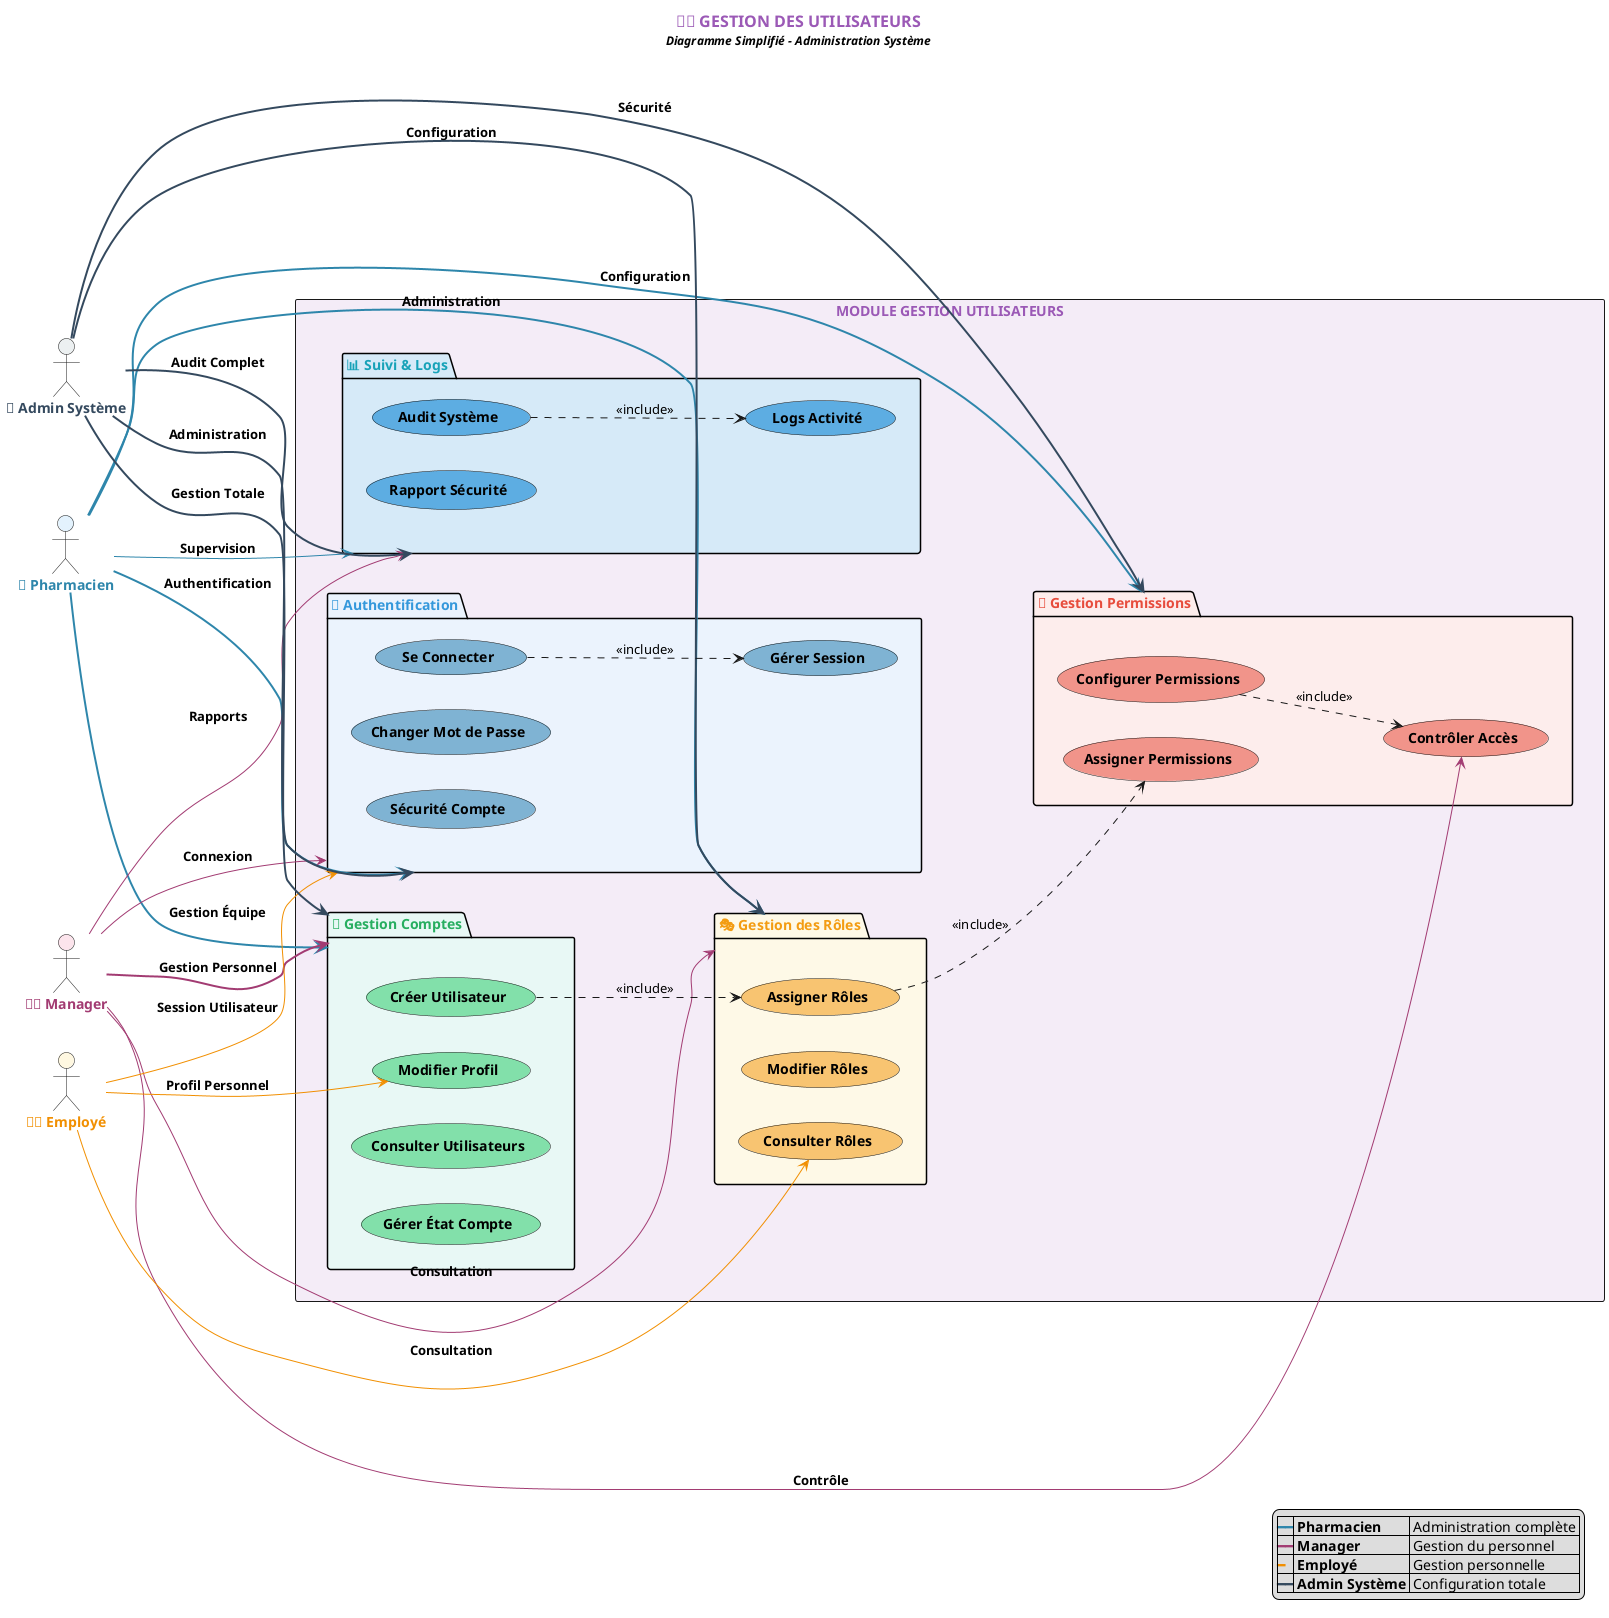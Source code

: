 @startuml User Management - Simplified Use Cases

!define PRIMARY_COLOR #9B59B6
!define SECONDARY_COLOR #3498DB
!define SUCCESS_COLOR #27AE60
!define WARNING_COLOR #E74C3C

title <color:#9B59B6><size:16><b>👨‍💼 GESTION DES UTILISATEURS</b></size></color>\n<size:12><i>Diagramme Simplifié - Administration Système</i></size>

left to right direction

actor "<color:#2E86AB><b>💊 Pharmacien</b></color>" as Pharmacist #E3F2FD
actor "<color:#A23B72><b>👨‍💼 Manager</b></color>" as Manager #FCE4EC
actor "<color:#F18F01><b>👩‍💼 Employé</b></color>" as Employee #FFF8E1
actor "<color:#34495E><b>🔧 Admin Système</b></color>" as Admin #ECF0F1

rectangle "<color:#9B59B6><b>MODULE GESTION UTILISATEURS</b></color>" as UserModule #F4ECF7 {

  package "<color:#3498DB><b>🔐 Authentification</b></color>" as AuthPackage #EBF3FD {
    usecase "<b>Se Connecter</b>" as UC_Login #7FB3D3
    usecase "<b>Gérer Session</b>" as UC_ManageSession #7FB3D3
    usecase "<b>Changer Mot de Passe</b>" as UC_ChangePassword #7FB3D3
    usecase "<b>Sécurité Compte</b>" as UC_AccountSecurity #7FB3D3
  }

  package "<color:#27AE60><b>👥 Gestion Comptes</b></color>" as AccountsPackage #E8F8F5 {
    usecase "<b>Créer Utilisateur</b>" as UC_CreateUser #82E0AA
    usecase "<b>Modifier Profil</b>" as UC_EditProfile #82E0AA
    usecase "<b>Consulter Utilisateurs</b>" as UC_ViewUsers #82E0AA
    usecase "<b>Gérer État Compte</b>" as UC_ManageAccountState #82E0AA
  }

  package "<color:#F39C12><b>🎭 Gestion des Rôles</b></color>" as RolesPackage #FEF9E7 {
    usecase "<b>Assigner Rôles</b>" as UC_AssignRoles #F8C471
    usecase "<b>Modifier Rôles</b>" as UC_ModifyRoles #F8C471
    usecase "<b>Consulter Rôles</b>" as UC_ViewRoles #F8C471
  }

  package "<color:#E74C3C><b>🔑 Gestion Permissions</b></color>" as PermissionsPackage #FDEDEC {
    usecase "<b>Configurer Permissions</b>" as UC_ConfigPermissions #F1948A
    usecase "<b>Assigner Permissions</b>" as UC_AssignPermissions #F1948A
    usecase "<b>Contrôler Accès</b>" as UC_AccessControl #F1948A
  }

  package "<color:#17A2B8><b>📊 Suivi & Logs</b></color>" as LogsPackage #D6EAF8 {
    usecase "<b>Audit Système</b>" as UC_SystemAudit #5DADE2
    usecase "<b>Logs Activité</b>" as UC_ActivityLogs #5DADE2
    usecase "<b>Rapport Sécurité</b>" as UC_SecurityReport #5DADE2
  }
}

' Relations simplifiées par niveau d'accès
Pharmacist -[#2E86AB,thickness=2]-> AuthPackage : "<b>Authentification</b>"
Pharmacist -[#2E86AB,thickness=2]-> AccountsPackage : "<b>Gestion Équipe</b>"
Pharmacist -[#2E86AB,thickness=2]-> RolesPackage : "<b>Administration</b>"
Pharmacist -[#2E86AB,thickness=2]-> PermissionsPackage : "<b>Configuration</b>"
Pharmacist -[#2E86AB,thickness=1]-> LogsPackage : "<b>Supervision</b>"

Manager -[#A23B72,thickness=1]-> AuthPackage : "<b>Connexion</b>"
Manager -[#A23B72,thickness=2]-> AccountsPackage : "<b>Gestion Personnel</b>"
Manager -[#A23B72,thickness=1]-> RolesPackage : "<b>Consultation</b>"
Manager -[#A23B72,thickness=1]-> UC_AccessControl : "<b>Contrôle</b>"
Manager -[#A23B72,thickness=1]-> LogsPackage : "<b>Rapports</b>"

Employee -[#F18F01,thickness=1]-> AuthPackage : "<b>Session Utilisateur</b>"
Employee -[#F18F01,thickness=1]-> UC_EditProfile : "<b>Profil Personnel</b>"
Employee -[#F18F01,thickness=1]-> UC_ViewRoles : "<b>Consultation</b>"

Admin -[#34495E,thickness=2]-> AuthPackage : "<b>Administration</b>"
Admin -[#34495E,thickness=2]-> AccountsPackage : "<b>Gestion Totale</b>"
Admin -[#34495E,thickness=2]-> RolesPackage : "<b>Configuration</b>"
Admin -[#34495E,thickness=2]-> PermissionsPackage : "<b>Sécurité</b>"
Admin -[#34495E,thickness=2]-> LogsPackage : "<b>Audit Complet</b>"

' Relations fonctionnelles simplifiées
UC_Login ..> UC_ManageSession : <<include>>
UC_CreateUser ..> UC_AssignRoles : <<include>>
UC_AssignRoles ..> UC_AssignPermissions : <<include>>
UC_ConfigPermissions ..> UC_AccessControl : <<include>>
UC_SystemAudit ..> UC_ActivityLogs : <<include>>

' Légende claire
legend bottom right
|<color:#2E86AB>━━</color>| **Pharmacien** | Administration complète |
|<color:#A23B72>━━</color>| **Manager** | Gestion du personnel |
|<color:#F18F01>━</color>| **Employé** | Gestion personnelle |
|<color:#34495E>━━</color>| **Admin Système** | Configuration totale |
endlegend

@enduml
